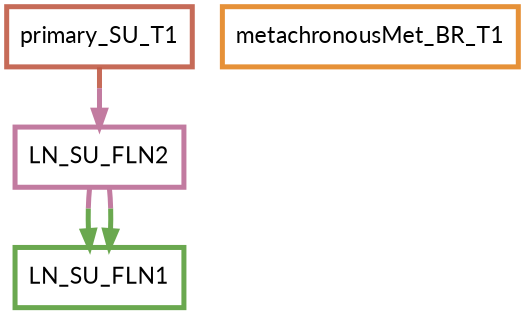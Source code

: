 digraph  {
dpi=600;size=3.5;
LN_SU_FLN1 [color="#6aa84fff", fillcolor=white, fontname=Lato, penwidth="3.0", shape=box];
LN_SU_FLN2 [color="#c27ba0ff", fillcolor=white, fontname=Lato, penwidth="3.0", shape=box];
metachronousMet_BR_T1 [color="#e69138ff", fillcolor=white, fontname=Lato, penwidth="3.0", shape=box];
primary_SU_T1 [color="#be5742e1", fillcolor=white, fontname=Lato, penwidth="3.0", shape=box];
LN_SU_FLN2 -> LN_SU_FLN1  [color="#c27ba0ff;0.5:#6aa84fff", key=0, penwidth=3];
LN_SU_FLN2 -> LN_SU_FLN1  [color="#c27ba0ff;0.5:#6aa84fff", key=1, penwidth=3];
primary_SU_T1 -> LN_SU_FLN2  [color="#be5742e1;0.5:#c27ba0ff", key=0, penwidth=3];
}
